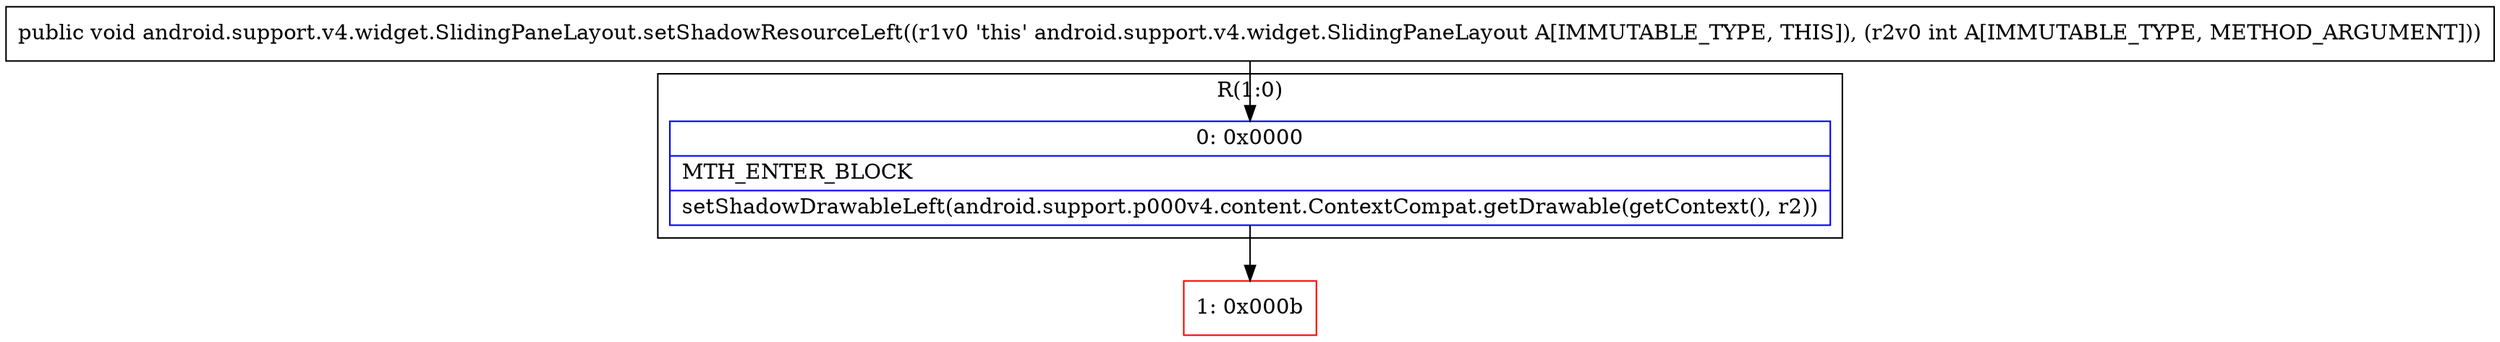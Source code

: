 digraph "CFG forandroid.support.v4.widget.SlidingPaneLayout.setShadowResourceLeft(I)V" {
subgraph cluster_Region_1601677822 {
label = "R(1:0)";
node [shape=record,color=blue];
Node_0 [shape=record,label="{0\:\ 0x0000|MTH_ENTER_BLOCK\l|setShadowDrawableLeft(android.support.p000v4.content.ContextCompat.getDrawable(getContext(), r2))\l}"];
}
Node_1 [shape=record,color=red,label="{1\:\ 0x000b}"];
MethodNode[shape=record,label="{public void android.support.v4.widget.SlidingPaneLayout.setShadowResourceLeft((r1v0 'this' android.support.v4.widget.SlidingPaneLayout A[IMMUTABLE_TYPE, THIS]), (r2v0 int A[IMMUTABLE_TYPE, METHOD_ARGUMENT])) }"];
MethodNode -> Node_0;
Node_0 -> Node_1;
}

